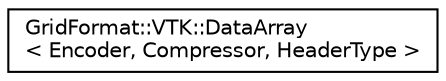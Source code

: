 digraph "Graphical Class Hierarchy"
{
 // LATEX_PDF_SIZE
  edge [fontname="Helvetica",fontsize="10",labelfontname="Helvetica",labelfontsize="10"];
  node [fontname="Helvetica",fontsize="10",shape=record];
  rankdir="LR";
  Node0 [label="GridFormat::VTK::DataArray\l\< Encoder, Compressor, HeaderType \>",height=0.2,width=0.4,color="black", fillcolor="white", style="filled",URL="$classGridFormat_1_1VTK_1_1DataArray.html",tooltip="Wraps a field and exposes it as VTK data array. Essentially, this implements the operator<< to stream..."];
}
